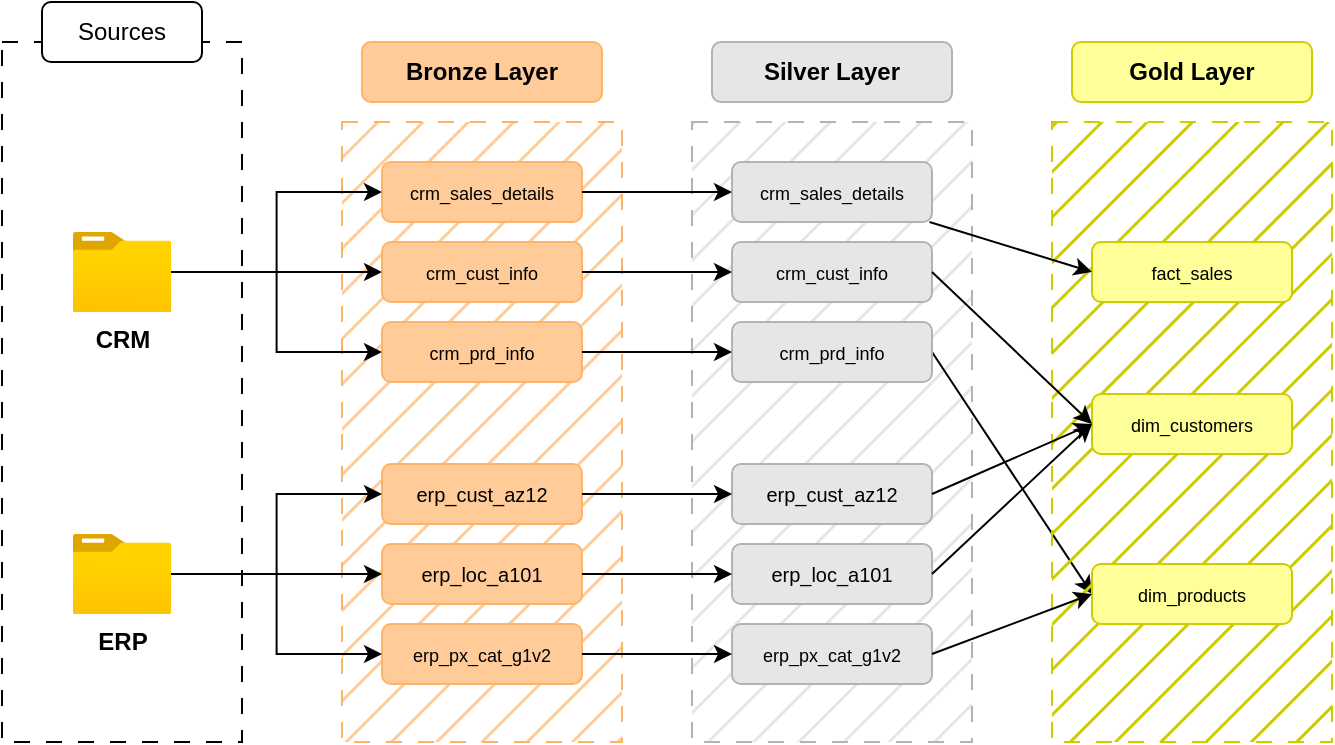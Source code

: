 <mxfile version="26.1.1" pages="2">
  <diagram id="07fea595-8f29-1299-0266-81d95cde20df" name="data_flow_diagram">
    <mxGraphModel dx="954" dy="674" grid="1" gridSize="10" guides="1" tooltips="1" connect="1" arrows="1" fold="1" page="1" pageScale="1" pageWidth="1169" pageHeight="827" background="none" math="0" shadow="0">
      <root>
        <mxCell id="0" />
        <mxCell id="1" parent="0" />
        <mxCell id="E_tjGUgTrRm_JfFpWGDl-753" value="" style="rounded=0;whiteSpace=wrap;html=1;dashed=1;dashPattern=8 8;" vertex="1" parent="1">
          <mxGeometry x="210" y="140" width="120" height="350" as="geometry" />
        </mxCell>
        <mxCell id="E_tjGUgTrRm_JfFpWGDl-754" value="Sources" style="rounded=1;whiteSpace=wrap;html=1;" vertex="1" parent="1">
          <mxGeometry x="230" y="120" width="80" height="30" as="geometry" />
        </mxCell>
        <mxCell id="E_tjGUgTrRm_JfFpWGDl-755" value="&lt;b&gt;CRM&lt;/b&gt;" style="image;aspect=fixed;html=1;points=[];align=center;fontSize=12;image=img/lib/azure2/general/Folder_Blank.svg;" vertex="1" parent="1">
          <mxGeometry x="245.35" y="235" width="49.29" height="40" as="geometry" />
        </mxCell>
        <mxCell id="E_tjGUgTrRm_JfFpWGDl-756" value="&lt;b&gt;ERP&lt;/b&gt;" style="image;aspect=fixed;html=1;points=[];align=center;fontSize=12;image=img/lib/azure2/general/Folder_Blank.svg;" vertex="1" parent="1">
          <mxGeometry x="245.35" y="386" width="49.29" height="40" as="geometry" />
        </mxCell>
        <mxCell id="E_tjGUgTrRm_JfFpWGDl-757" value="" style="rounded=0;whiteSpace=wrap;html=1;dashed=1;dashPattern=8 8;fillColor=#FFCC99;fillStyle=hatch;strokeColor=#FFB366;" vertex="1" parent="1">
          <mxGeometry x="380" y="180" width="140" height="310" as="geometry" />
        </mxCell>
        <mxCell id="E_tjGUgTrRm_JfFpWGDl-758" value="&lt;b&gt;Bronze Layer&lt;/b&gt;" style="rounded=1;whiteSpace=wrap;html=1;fillColor=#FFCC99;strokeColor=#FFB366;" vertex="1" parent="1">
          <mxGeometry x="390" y="140" width="120" height="30" as="geometry" />
        </mxCell>
        <mxCell id="E_tjGUgTrRm_JfFpWGDl-759" value="&lt;font style=&quot;font-size: 9px;&quot;&gt;crm_sales_details&lt;/font&gt;" style="rounded=1;whiteSpace=wrap;html=1;fillColor=#FFCC99;strokeColor=#FFB366;" vertex="1" parent="1">
          <mxGeometry x="400" y="200" width="100" height="30" as="geometry" />
        </mxCell>
        <mxCell id="E_tjGUgTrRm_JfFpWGDl-760" value="&lt;font style=&quot;font-size: 9px;&quot;&gt;crm_cust_info&lt;/font&gt;" style="rounded=1;whiteSpace=wrap;html=1;fillColor=#FFCC99;strokeColor=#FFB366;" vertex="1" parent="1">
          <mxGeometry x="400" y="240" width="100" height="30" as="geometry" />
        </mxCell>
        <mxCell id="E_tjGUgTrRm_JfFpWGDl-761" value="&lt;font style=&quot;font-size: 9px;&quot;&gt;crm_prd_info&lt;/font&gt;" style="rounded=1;whiteSpace=wrap;html=1;fillColor=#FFCC99;strokeColor=#FFB366;" vertex="1" parent="1">
          <mxGeometry x="400" y="280" width="100" height="30" as="geometry" />
        </mxCell>
        <mxCell id="E_tjGUgTrRm_JfFpWGDl-762" value="&lt;font size=&quot;1&quot;&gt;erp_cust_az12&lt;/font&gt;" style="rounded=1;whiteSpace=wrap;html=1;fillColor=#FFCC99;strokeColor=#FFB366;" vertex="1" parent="1">
          <mxGeometry x="400" y="351" width="100" height="30" as="geometry" />
        </mxCell>
        <mxCell id="E_tjGUgTrRm_JfFpWGDl-763" value="&lt;font size=&quot;1&quot;&gt;erp_loc_a101&lt;/font&gt;" style="rounded=1;whiteSpace=wrap;html=1;fillColor=#FFCC99;strokeColor=#FFB366;" vertex="1" parent="1">
          <mxGeometry x="400" y="391" width="100" height="30" as="geometry" />
        </mxCell>
        <mxCell id="E_tjGUgTrRm_JfFpWGDl-764" value="&lt;font style=&quot;font-size: 9px;&quot;&gt;erp_px_cat_g1v2&lt;/font&gt;" style="rounded=1;whiteSpace=wrap;html=1;fillColor=#FFCC99;strokeColor=#FFB366;" vertex="1" parent="1">
          <mxGeometry x="400" y="431" width="100" height="30" as="geometry" />
        </mxCell>
        <mxCell id="E_tjGUgTrRm_JfFpWGDl-769" value="" style="rounded=0;whiteSpace=wrap;html=1;dashed=1;dashPattern=8 8;fillColor=#E6E6E6;fillStyle=hatch;strokeColor=#B3B3B3;" vertex="1" parent="1">
          <mxGeometry x="555" y="180" width="140" height="310" as="geometry" />
        </mxCell>
        <mxCell id="E_tjGUgTrRm_JfFpWGDl-770" value="&lt;b&gt;Silver Layer&lt;/b&gt;" style="rounded=1;whiteSpace=wrap;html=1;fillColor=#E6E6E6;strokeColor=#B3B3B3;" vertex="1" parent="1">
          <mxGeometry x="565" y="140" width="120" height="30" as="geometry" />
        </mxCell>
        <mxCell id="E_tjGUgTrRm_JfFpWGDl-771" value="&lt;font style=&quot;font-size: 9px;&quot;&gt;crm_sales_details&lt;/font&gt;" style="rounded=1;whiteSpace=wrap;html=1;fillColor=#E6E6E6;strokeColor=#B3B3B3;" vertex="1" parent="1">
          <mxGeometry x="575" y="200" width="100" height="30" as="geometry" />
        </mxCell>
        <mxCell id="E_tjGUgTrRm_JfFpWGDl-772" value="&lt;span style=&quot;font-size: 9px;&quot;&gt;crm_cust_info&lt;/span&gt;" style="rounded=1;whiteSpace=wrap;html=1;fillColor=#E6E6E6;strokeColor=#B3B3B3;" vertex="1" parent="1">
          <mxGeometry x="575" y="240" width="100" height="30" as="geometry" />
        </mxCell>
        <mxCell id="E_tjGUgTrRm_JfFpWGDl-799" style="rounded=0;orthogonalLoop=1;jettySize=auto;html=1;entryX=0;entryY=0.5;entryDx=0;entryDy=0;exitX=1;exitY=0.5;exitDx=0;exitDy=0;" edge="1" parent="1" source="E_tjGUgTrRm_JfFpWGDl-773" target="E_tjGUgTrRm_JfFpWGDl-784">
          <mxGeometry relative="1" as="geometry" />
        </mxCell>
        <mxCell id="E_tjGUgTrRm_JfFpWGDl-773" value="&lt;span style=&quot;font-size: 9px;&quot;&gt;crm_prd_info&lt;/span&gt;" style="rounded=1;whiteSpace=wrap;html=1;fillColor=#E6E6E6;strokeColor=#B3B3B3;" vertex="1" parent="1">
          <mxGeometry x="575" y="280" width="100" height="30" as="geometry" />
        </mxCell>
        <mxCell id="E_tjGUgTrRm_JfFpWGDl-774" value="&lt;span style=&quot;font-size: x-small;&quot;&gt;erp_cust_az12&lt;/span&gt;" style="rounded=1;whiteSpace=wrap;html=1;fillColor=#E6E6E6;strokeColor=#B3B3B3;" vertex="1" parent="1">
          <mxGeometry x="575" y="351" width="100" height="30" as="geometry" />
        </mxCell>
        <mxCell id="E_tjGUgTrRm_JfFpWGDl-775" value="&lt;span style=&quot;font-size: x-small;&quot;&gt;erp_loc_a101&lt;/span&gt;" style="rounded=1;whiteSpace=wrap;html=1;fillColor=#E6E6E6;strokeColor=#B3B3B3;" vertex="1" parent="1">
          <mxGeometry x="575" y="391" width="100" height="30" as="geometry" />
        </mxCell>
        <mxCell id="E_tjGUgTrRm_JfFpWGDl-776" value="&lt;span style=&quot;font-size: 9px;&quot;&gt;erp_px_cat_g1v2&lt;/span&gt;" style="rounded=1;whiteSpace=wrap;html=1;fillColor=#E6E6E6;strokeColor=#B3B3B3;" vertex="1" parent="1">
          <mxGeometry x="575" y="431" width="100" height="30" as="geometry" />
        </mxCell>
        <mxCell id="E_tjGUgTrRm_JfFpWGDl-777" value="" style="rounded=0;whiteSpace=wrap;html=1;dashed=1;dashPattern=8 8;fillColor=#CCCC00;fillStyle=hatch;strokeColor=#CCCC00;" vertex="1" parent="1">
          <mxGeometry x="735" y="180" width="140" height="310" as="geometry" />
        </mxCell>
        <mxCell id="E_tjGUgTrRm_JfFpWGDl-778" value="&lt;b&gt;Gold Layer&lt;/b&gt;" style="rounded=1;whiteSpace=wrap;html=1;fillColor=#FFFF99;strokeColor=#CCCC00;" vertex="1" parent="1">
          <mxGeometry x="745" y="140" width="120" height="30" as="geometry" />
        </mxCell>
        <mxCell id="E_tjGUgTrRm_JfFpWGDl-781" value="&lt;font style=&quot;font-size: 9px;&quot;&gt;fact_sales&lt;/font&gt;" style="rounded=1;whiteSpace=wrap;html=1;fillColor=#FFFF99;strokeColor=#CCCC00;" vertex="1" parent="1">
          <mxGeometry x="755" y="240" width="100" height="30" as="geometry" />
        </mxCell>
        <mxCell id="E_tjGUgTrRm_JfFpWGDl-783" value="&lt;font style=&quot;font-size: 9px;&quot;&gt;dim_customers&lt;/font&gt;" style="rounded=1;whiteSpace=wrap;html=1;fillColor=#FFFF99;strokeColor=#CCCC00;" vertex="1" parent="1">
          <mxGeometry x="755" y="316" width="100" height="30" as="geometry" />
        </mxCell>
        <mxCell id="E_tjGUgTrRm_JfFpWGDl-784" value="&lt;font style=&quot;font-size: 9px;&quot;&gt;dim_products&lt;/font&gt;" style="rounded=1;whiteSpace=wrap;html=1;fillColor=#FFFF99;strokeColor=#CCCC00;" vertex="1" parent="1">
          <mxGeometry x="755" y="401" width="100" height="30" as="geometry" />
        </mxCell>
        <mxCell id="E_tjGUgTrRm_JfFpWGDl-787" style="edgeStyle=orthogonalEdgeStyle;rounded=0;orthogonalLoop=1;jettySize=auto;html=1;entryX=0;entryY=0.5;entryDx=0;entryDy=0;" edge="1" parent="1" source="E_tjGUgTrRm_JfFpWGDl-755" target="E_tjGUgTrRm_JfFpWGDl-759">
          <mxGeometry relative="1" as="geometry" />
        </mxCell>
        <mxCell id="E_tjGUgTrRm_JfFpWGDl-788" style="edgeStyle=orthogonalEdgeStyle;rounded=0;orthogonalLoop=1;jettySize=auto;html=1;entryX=0;entryY=0.5;entryDx=0;entryDy=0;" edge="1" parent="1" source="E_tjGUgTrRm_JfFpWGDl-755" target="E_tjGUgTrRm_JfFpWGDl-761">
          <mxGeometry relative="1" as="geometry" />
        </mxCell>
        <mxCell id="E_tjGUgTrRm_JfFpWGDl-789" style="edgeStyle=orthogonalEdgeStyle;rounded=0;orthogonalLoop=1;jettySize=auto;html=1;entryX=0;entryY=0.5;entryDx=0;entryDy=0;" edge="1" parent="1" source="E_tjGUgTrRm_JfFpWGDl-756" target="E_tjGUgTrRm_JfFpWGDl-762">
          <mxGeometry relative="1" as="geometry" />
        </mxCell>
        <mxCell id="E_tjGUgTrRm_JfFpWGDl-790" style="edgeStyle=orthogonalEdgeStyle;rounded=0;orthogonalLoop=1;jettySize=auto;html=1;entryX=0;entryY=0.5;entryDx=0;entryDy=0;" edge="1" parent="1" source="E_tjGUgTrRm_JfFpWGDl-756" target="E_tjGUgTrRm_JfFpWGDl-764">
          <mxGeometry relative="1" as="geometry" />
        </mxCell>
        <mxCell id="E_tjGUgTrRm_JfFpWGDl-791" style="edgeStyle=orthogonalEdgeStyle;rounded=0;orthogonalLoop=1;jettySize=auto;html=1;entryX=0;entryY=0.5;entryDx=0;entryDy=0;" edge="1" parent="1" source="E_tjGUgTrRm_JfFpWGDl-759" target="E_tjGUgTrRm_JfFpWGDl-771">
          <mxGeometry relative="1" as="geometry" />
        </mxCell>
        <mxCell id="E_tjGUgTrRm_JfFpWGDl-792" style="edgeStyle=orthogonalEdgeStyle;rounded=0;orthogonalLoop=1;jettySize=auto;html=1;entryX=0;entryY=0.5;entryDx=0;entryDy=0;" edge="1" parent="1" source="E_tjGUgTrRm_JfFpWGDl-760" target="E_tjGUgTrRm_JfFpWGDl-772">
          <mxGeometry relative="1" as="geometry" />
        </mxCell>
        <mxCell id="E_tjGUgTrRm_JfFpWGDl-793" style="edgeStyle=orthogonalEdgeStyle;rounded=0;orthogonalLoop=1;jettySize=auto;html=1;entryX=0;entryY=0.5;entryDx=0;entryDy=0;" edge="1" parent="1" source="E_tjGUgTrRm_JfFpWGDl-761" target="E_tjGUgTrRm_JfFpWGDl-773">
          <mxGeometry relative="1" as="geometry" />
        </mxCell>
        <mxCell id="E_tjGUgTrRm_JfFpWGDl-794" style="edgeStyle=orthogonalEdgeStyle;rounded=0;orthogonalLoop=1;jettySize=auto;html=1;" edge="1" parent="1" source="E_tjGUgTrRm_JfFpWGDl-762" target="E_tjGUgTrRm_JfFpWGDl-774">
          <mxGeometry relative="1" as="geometry" />
        </mxCell>
        <mxCell id="E_tjGUgTrRm_JfFpWGDl-795" style="edgeStyle=orthogonalEdgeStyle;rounded=0;orthogonalLoop=1;jettySize=auto;html=1;entryX=0;entryY=0.5;entryDx=0;entryDy=0;" edge="1" parent="1" source="E_tjGUgTrRm_JfFpWGDl-763" target="E_tjGUgTrRm_JfFpWGDl-775">
          <mxGeometry relative="1" as="geometry" />
        </mxCell>
        <mxCell id="E_tjGUgTrRm_JfFpWGDl-796" style="edgeStyle=orthogonalEdgeStyle;rounded=0;orthogonalLoop=1;jettySize=auto;html=1;entryX=0;entryY=0.5;entryDx=0;entryDy=0;" edge="1" parent="1" source="E_tjGUgTrRm_JfFpWGDl-764" target="E_tjGUgTrRm_JfFpWGDl-776">
          <mxGeometry relative="1" as="geometry" />
        </mxCell>
        <mxCell id="E_tjGUgTrRm_JfFpWGDl-797" style="rounded=0;orthogonalLoop=1;jettySize=auto;html=1;entryX=0;entryY=0.5;entryDx=0;entryDy=0;" edge="1" parent="1" source="E_tjGUgTrRm_JfFpWGDl-771" target="E_tjGUgTrRm_JfFpWGDl-781">
          <mxGeometry relative="1" as="geometry" />
        </mxCell>
        <mxCell id="E_tjGUgTrRm_JfFpWGDl-798" style="rounded=0;orthogonalLoop=1;jettySize=auto;html=1;entryX=0;entryY=0.5;entryDx=0;entryDy=0;exitX=1;exitY=0.5;exitDx=0;exitDy=0;" edge="1" parent="1" source="E_tjGUgTrRm_JfFpWGDl-772" target="E_tjGUgTrRm_JfFpWGDl-783">
          <mxGeometry relative="1" as="geometry" />
        </mxCell>
        <mxCell id="E_tjGUgTrRm_JfFpWGDl-786" style="edgeStyle=orthogonalEdgeStyle;rounded=0;orthogonalLoop=1;jettySize=auto;html=1;entryX=0;entryY=0.5;entryDx=0;entryDy=0;" edge="1" parent="1" source="E_tjGUgTrRm_JfFpWGDl-755" target="E_tjGUgTrRm_JfFpWGDl-760">
          <mxGeometry relative="1" as="geometry">
            <Array as="points">
              <mxPoint x="360" y="255" />
              <mxPoint x="360" y="255" />
            </Array>
          </mxGeometry>
        </mxCell>
        <mxCell id="E_tjGUgTrRm_JfFpWGDl-785" style="edgeStyle=orthogonalEdgeStyle;rounded=0;orthogonalLoop=1;jettySize=auto;html=1;entryX=0;entryY=0.5;entryDx=0;entryDy=0;" edge="1" parent="1" source="E_tjGUgTrRm_JfFpWGDl-756" target="E_tjGUgTrRm_JfFpWGDl-763">
          <mxGeometry relative="1" as="geometry" />
        </mxCell>
        <mxCell id="E_tjGUgTrRm_JfFpWGDl-800" style="rounded=0;orthogonalLoop=1;jettySize=auto;html=1;entryX=0;entryY=0.5;entryDx=0;entryDy=0;exitX=1;exitY=0.5;exitDx=0;exitDy=0;" edge="1" parent="1" source="E_tjGUgTrRm_JfFpWGDl-774" target="E_tjGUgTrRm_JfFpWGDl-783">
          <mxGeometry relative="1" as="geometry">
            <mxPoint x="700" y="381" as="sourcePoint" />
            <mxPoint x="775" y="502" as="targetPoint" />
          </mxGeometry>
        </mxCell>
        <mxCell id="E_tjGUgTrRm_JfFpWGDl-801" style="rounded=0;orthogonalLoop=1;jettySize=auto;html=1;entryX=0;entryY=0.5;entryDx=0;entryDy=0;exitX=1;exitY=0.5;exitDx=0;exitDy=0;" edge="1" parent="1" source="E_tjGUgTrRm_JfFpWGDl-775" target="E_tjGUgTrRm_JfFpWGDl-783">
          <mxGeometry relative="1" as="geometry">
            <mxPoint x="690" y="376" as="sourcePoint" />
            <mxPoint x="765" y="341" as="targetPoint" />
          </mxGeometry>
        </mxCell>
        <mxCell id="E_tjGUgTrRm_JfFpWGDl-802" style="rounded=0;orthogonalLoop=1;jettySize=auto;html=1;entryX=0;entryY=0.5;entryDx=0;entryDy=0;exitX=1;exitY=0.5;exitDx=0;exitDy=0;" edge="1" parent="1" source="E_tjGUgTrRm_JfFpWGDl-776" target="E_tjGUgTrRm_JfFpWGDl-784">
          <mxGeometry relative="1" as="geometry">
            <mxPoint x="690" y="416" as="sourcePoint" />
            <mxPoint x="765" y="341" as="targetPoint" />
          </mxGeometry>
        </mxCell>
      </root>
    </mxGraphModel>
  </diagram>
  <diagram id="CEa7N6sCZ1VzSi3JBi3v" name="Bronze Relationships between tables">
    <mxGraphModel dx="1590" dy="1123" grid="1" gridSize="10" guides="1" tooltips="1" connect="1" arrows="1" fold="1" page="1" pageScale="1" pageWidth="850" pageHeight="1100" math="0" shadow="0">
      <root>
        <mxCell id="0" />
        <mxCell id="1" parent="0" />
        <mxCell id="R_1yIBUY6vdw9XxPGqXZ-16" value="" style="rounded=1;whiteSpace=wrap;html=1;fillColor=none;dashed=1;dashPattern=12 12;" vertex="1" parent="1">
          <mxGeometry x="70" y="120" width="740" height="500" as="geometry" />
        </mxCell>
        <mxCell id="R_1yIBUY6vdw9XxPGqXZ-18" value="" style="rounded=1;whiteSpace=wrap;html=1;fillColor=none;dashed=1;dashPattern=12 12;" vertex="1" parent="1">
          <mxGeometry x="830" y="110" width="470" height="500" as="geometry" />
        </mxCell>
        <mxCell id="y8CUaF25gE4oG80ZND9q-1" value="crm_cust_info" style="swimlane;fontStyle=0;childLayout=stackLayout;horizontal=1;startSize=30;horizontalStack=0;resizeParent=1;resizeParentMax=0;resizeLast=0;collapsible=1;marginBottom=0;whiteSpace=wrap;html=1;fillColor=#dae8fc;strokeColor=#6c8ebf;fontSize=26;" vertex="1" parent="1">
          <mxGeometry x="490" y="421" width="280" height="90" as="geometry" />
        </mxCell>
        <mxCell id="y8CUaF25gE4oG80ZND9q-2" value="cst_id" style="text;strokeColor=none;fillColor=none;align=left;verticalAlign=middle;spacingLeft=4;spacingRight=4;overflow=hidden;points=[[0,0.5],[1,0.5]];portConstraint=eastwest;rotatable=0;whiteSpace=wrap;html=1;fontSize=16;" vertex="1" parent="y8CUaF25gE4oG80ZND9q-1">
          <mxGeometry y="30" width="280" height="30" as="geometry" />
        </mxCell>
        <mxCell id="R_1yIBUY6vdw9XxPGqXZ-5" value="cst_key" style="text;strokeColor=none;fillColor=none;align=left;verticalAlign=middle;spacingLeft=4;spacingRight=4;overflow=hidden;points=[[0,0.5],[1,0.5]];portConstraint=eastwest;rotatable=0;whiteSpace=wrap;html=1;fontSize=16;" vertex="1" parent="y8CUaF25gE4oG80ZND9q-1">
          <mxGeometry y="60" width="280" height="30" as="geometry" />
        </mxCell>
        <mxCell id="y8CUaF25gE4oG80ZND9q-5" value="&lt;font style=&quot;font-size: 16px;&quot;&gt;Customer information&lt;/font&gt;" style="text;html=1;align=center;verticalAlign=middle;whiteSpace=wrap;rounded=0;" vertex="1" parent="1">
          <mxGeometry x="510" y="381" width="240" height="30" as="geometry" />
        </mxCell>
        <mxCell id="y8CUaF25gE4oG80ZND9q-6" value="crm_prd_info" style="swimlane;fontStyle=0;childLayout=stackLayout;horizontal=1;startSize=30;horizontalStack=0;resizeParent=1;resizeParentMax=0;resizeLast=0;collapsible=1;marginBottom=0;whiteSpace=wrap;html=1;fillColor=#dae8fc;strokeColor=#6c8ebf;fontSize=26;" vertex="1" parent="1">
          <mxGeometry x="490" y="251" width="280" height="60" as="geometry" />
        </mxCell>
        <mxCell id="y8CUaF25gE4oG80ZND9q-7" value="prd_key" style="text;strokeColor=none;fillColor=none;align=left;verticalAlign=middle;spacingLeft=4;spacingRight=4;overflow=hidden;points=[[0,0.5],[1,0.5]];portConstraint=eastwest;rotatable=0;whiteSpace=wrap;html=1;fontSize=16;" vertex="1" parent="y8CUaF25gE4oG80ZND9q-6">
          <mxGeometry y="30" width="280" height="30" as="geometry" />
        </mxCell>
        <mxCell id="y8CUaF25gE4oG80ZND9q-8" value="&lt;font style=&quot;font-size: 16px;&quot;&gt;Current and history product information&lt;/font&gt;" style="text;html=1;align=center;verticalAlign=middle;whiteSpace=wrap;rounded=0;" vertex="1" parent="1">
          <mxGeometry x="480" y="211" width="300" height="30" as="geometry" />
        </mxCell>
        <mxCell id="y8CUaF25gE4oG80ZND9q-10" value="crm_sales_details" style="swimlane;fontStyle=0;childLayout=stackLayout;horizontal=1;startSize=30;horizontalStack=0;resizeParent=1;resizeParentMax=0;resizeLast=0;collapsible=1;marginBottom=0;whiteSpace=wrap;html=1;fillColor=#dae8fc;strokeColor=#6c8ebf;fontSize=26;" vertex="1" parent="1">
          <mxGeometry x="100" y="301" width="280" height="90" as="geometry" />
        </mxCell>
        <mxCell id="y8CUaF25gE4oG80ZND9q-11" value="prd_key" style="text;strokeColor=none;fillColor=none;align=left;verticalAlign=middle;spacingLeft=4;spacingRight=4;overflow=hidden;points=[[0,0.5],[1,0.5]];portConstraint=eastwest;rotatable=0;whiteSpace=wrap;html=1;fontSize=16;" vertex="1" parent="y8CUaF25gE4oG80ZND9q-10">
          <mxGeometry y="30" width="280" height="30" as="geometry" />
        </mxCell>
        <mxCell id="y8CUaF25gE4oG80ZND9q-13" value="cst_id" style="text;strokeColor=none;fillColor=none;align=left;verticalAlign=middle;spacingLeft=4;spacingRight=4;overflow=hidden;points=[[0,0.5],[1,0.5]];portConstraint=eastwest;rotatable=0;whiteSpace=wrap;html=1;fontSize=16;" vertex="1" parent="y8CUaF25gE4oG80ZND9q-10">
          <mxGeometry y="60" width="280" height="30" as="geometry" />
        </mxCell>
        <mxCell id="y8CUaF25gE4oG80ZND9q-12" value="&lt;font style=&quot;font-size: 16px;&quot;&gt;Transactional Records about Sales &amp;amp; Orders&lt;/font&gt;" style="text;html=1;align=center;verticalAlign=middle;whiteSpace=wrap;rounded=0;" vertex="1" parent="1">
          <mxGeometry x="120" y="261" width="240" height="30" as="geometry" />
        </mxCell>
        <mxCell id="y8CUaF25gE4oG80ZND9q-14" style="edgeStyle=orthogonalEdgeStyle;rounded=0;orthogonalLoop=1;jettySize=auto;html=1;entryX=0;entryY=0.5;entryDx=0;entryDy=0;" edge="1" parent="1" source="y8CUaF25gE4oG80ZND9q-13" target="y8CUaF25gE4oG80ZND9q-2">
          <mxGeometry relative="1" as="geometry" />
        </mxCell>
        <mxCell id="y8CUaF25gE4oG80ZND9q-15" style="edgeStyle=orthogonalEdgeStyle;rounded=0;orthogonalLoop=1;jettySize=auto;html=1;entryX=0;entryY=0.5;entryDx=0;entryDy=0;" edge="1" parent="1" source="y8CUaF25gE4oG80ZND9q-11" target="y8CUaF25gE4oG80ZND9q-7">
          <mxGeometry relative="1" as="geometry" />
        </mxCell>
        <mxCell id="R_1yIBUY6vdw9XxPGqXZ-1" value="erp_cust_az12" style="swimlane;fontStyle=0;childLayout=stackLayout;horizontal=1;startSize=30;horizontalStack=0;resizeParent=1;resizeParentMax=0;resizeLast=0;collapsible=1;marginBottom=0;whiteSpace=wrap;html=1;fillColor=#FFFF99;strokeColor=#6c8ebf;fontSize=26;" vertex="1" parent="1">
          <mxGeometry x="930" y="361" width="280" height="60" as="geometry" />
        </mxCell>
        <mxCell id="R_1yIBUY6vdw9XxPGqXZ-2" value="cid" style="text;strokeColor=none;fillColor=none;align=left;verticalAlign=middle;spacingLeft=4;spacingRight=4;overflow=hidden;points=[[0,0.5],[1,0.5]];portConstraint=eastwest;rotatable=0;whiteSpace=wrap;html=1;fontSize=16;" vertex="1" parent="R_1yIBUY6vdw9XxPGqXZ-1">
          <mxGeometry y="30" width="280" height="30" as="geometry" />
        </mxCell>
        <mxCell id="R_1yIBUY6vdw9XxPGqXZ-3" value="&lt;font style=&quot;font-size: 16px;&quot;&gt;Customer birthdate and gender&lt;/font&gt;" style="text;html=1;align=center;verticalAlign=middle;whiteSpace=wrap;rounded=0;" vertex="1" parent="1">
          <mxGeometry x="950" y="331" width="240" height="30" as="geometry" />
        </mxCell>
        <mxCell id="R_1yIBUY6vdw9XxPGqXZ-6" style="edgeStyle=orthogonalEdgeStyle;rounded=0;orthogonalLoop=1;jettySize=auto;html=1;entryX=1;entryY=0.5;entryDx=0;entryDy=0;" edge="1" parent="1" source="R_1yIBUY6vdw9XxPGqXZ-2" target="R_1yIBUY6vdw9XxPGqXZ-5">
          <mxGeometry relative="1" as="geometry" />
        </mxCell>
        <mxCell id="R_1yIBUY6vdw9XxPGqXZ-7" value="erp_loc_a101" style="swimlane;fontStyle=0;childLayout=stackLayout;horizontal=1;startSize=30;horizontalStack=0;resizeParent=1;resizeParentMax=0;resizeLast=0;collapsible=1;marginBottom=0;whiteSpace=wrap;html=1;fillColor=#FFFF99;strokeColor=#6c8ebf;fontSize=26;" vertex="1" parent="1">
          <mxGeometry x="930" y="491" width="280" height="60" as="geometry" />
        </mxCell>
        <mxCell id="R_1yIBUY6vdw9XxPGqXZ-8" value="cid" style="text;strokeColor=none;fillColor=none;align=left;verticalAlign=middle;spacingLeft=4;spacingRight=4;overflow=hidden;points=[[0,0.5],[1,0.5]];portConstraint=eastwest;rotatable=0;whiteSpace=wrap;html=1;fontSize=16;" vertex="1" parent="R_1yIBUY6vdw9XxPGqXZ-7">
          <mxGeometry y="30" width="280" height="30" as="geometry" />
        </mxCell>
        <mxCell id="R_1yIBUY6vdw9XxPGqXZ-9" value="&lt;font style=&quot;font-size: 16px;&quot;&gt;Customer location&lt;/font&gt;" style="text;html=1;align=center;verticalAlign=middle;whiteSpace=wrap;rounded=0;" vertex="1" parent="1">
          <mxGeometry x="950" y="461" width="240" height="30" as="geometry" />
        </mxCell>
        <mxCell id="R_1yIBUY6vdw9XxPGqXZ-10" style="edgeStyle=orthogonalEdgeStyle;rounded=0;orthogonalLoop=1;jettySize=auto;html=1;" edge="1" parent="1" source="R_1yIBUY6vdw9XxPGqXZ-8" target="R_1yIBUY6vdw9XxPGqXZ-5">
          <mxGeometry relative="1" as="geometry" />
        </mxCell>
        <mxCell id="R_1yIBUY6vdw9XxPGqXZ-11" value="erp_px_cat_g1v2" style="swimlane;fontStyle=0;childLayout=stackLayout;horizontal=1;startSize=30;horizontalStack=0;resizeParent=1;resizeParentMax=0;resizeLast=0;collapsible=1;marginBottom=0;whiteSpace=wrap;html=1;fillColor=#FFFF99;strokeColor=#6c8ebf;fontSize=26;" vertex="1" parent="1">
          <mxGeometry x="920" y="251" width="280" height="60" as="geometry" />
        </mxCell>
        <mxCell id="R_1yIBUY6vdw9XxPGqXZ-12" value="id" style="text;strokeColor=none;fillColor=none;align=left;verticalAlign=middle;spacingLeft=4;spacingRight=4;overflow=hidden;points=[[0,0.5],[1,0.5]];portConstraint=eastwest;rotatable=0;whiteSpace=wrap;html=1;fontSize=16;" vertex="1" parent="R_1yIBUY6vdw9XxPGqXZ-11">
          <mxGeometry y="30" width="280" height="30" as="geometry" />
        </mxCell>
        <mxCell id="R_1yIBUY6vdw9XxPGqXZ-13" value="&lt;font style=&quot;font-size: 16px;&quot;&gt;Customer location&lt;/font&gt;" style="text;html=1;align=center;verticalAlign=middle;whiteSpace=wrap;rounded=0;" vertex="1" parent="1">
          <mxGeometry x="940" y="221" width="240" height="30" as="geometry" />
        </mxCell>
        <mxCell id="R_1yIBUY6vdw9XxPGqXZ-14" style="edgeStyle=orthogonalEdgeStyle;rounded=0;orthogonalLoop=1;jettySize=auto;html=1;entryX=1;entryY=0.5;entryDx=0;entryDy=0;" edge="1" parent="1" source="R_1yIBUY6vdw9XxPGqXZ-12" target="y8CUaF25gE4oG80ZND9q-7">
          <mxGeometry relative="1" as="geometry" />
        </mxCell>
        <mxCell id="R_1yIBUY6vdw9XxPGqXZ-17" value="&lt;font style=&quot;font-size: 26px;&quot;&gt;&lt;b&gt;CRM&lt;/b&gt;&lt;/font&gt;" style="rounded=1;whiteSpace=wrap;html=1;fillColor=#A9C4EB;" vertex="1" parent="1">
          <mxGeometry x="390" y="90" width="120" height="60" as="geometry" />
        </mxCell>
        <mxCell id="R_1yIBUY6vdw9XxPGqXZ-19" value="&lt;font style=&quot;font-size: 26px;&quot;&gt;&lt;b&gt;ERP&lt;/b&gt;&lt;/font&gt;" style="rounded=1;whiteSpace=wrap;html=1;fillColor=#fff2cc;strokeColor=#d6b656;" vertex="1" parent="1">
          <mxGeometry x="990" y="80" width="120" height="60" as="geometry" />
        </mxCell>
      </root>
    </mxGraphModel>
  </diagram>
</mxfile>
